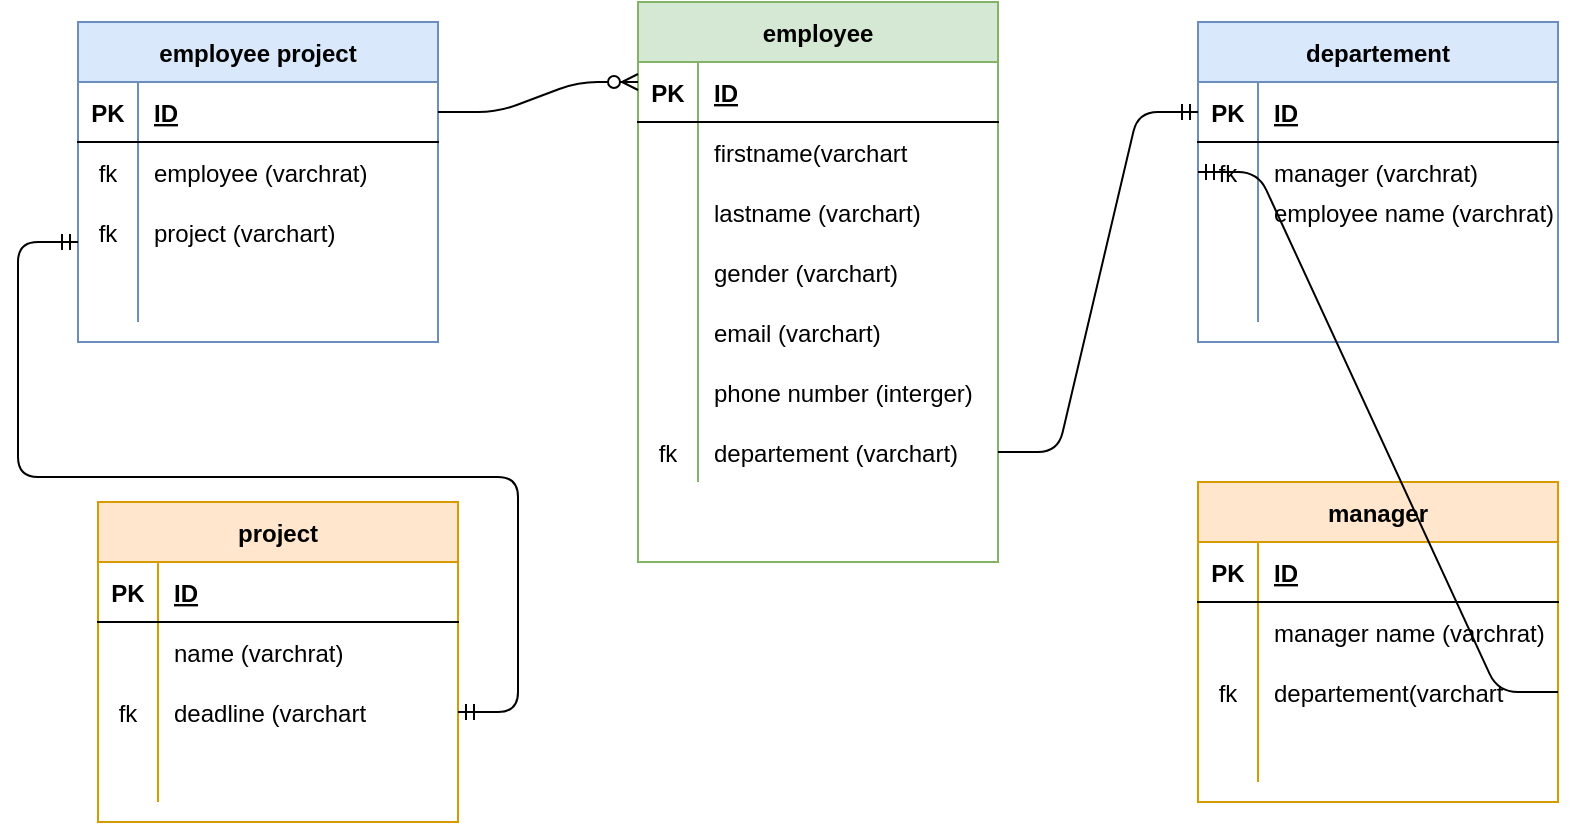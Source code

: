 <mxfile version="13.7.8" type="github">
  <diagram id="bXftTiWJgicMIcp8H-2O" name="Page-1">
    <mxGraphModel dx="1623" dy="494" grid="1" gridSize="10" guides="1" tooltips="1" connect="1" arrows="1" fold="1" page="1" pageScale="1" pageWidth="827" pageHeight="1169" math="0" shadow="0">
      <root>
        <mxCell id="0" />
        <mxCell id="1" parent="0" />
        <mxCell id="RnYIIJHX9u6YJFglTVOt-1" value="employee" style="shape=table;startSize=30;container=1;collapsible=1;childLayout=tableLayout;fixedRows=1;rowLines=0;fontStyle=1;align=center;resizeLast=1;fillColor=#d5e8d4;strokeColor=#82b366;" vertex="1" parent="1">
          <mxGeometry x="310" y="80" width="180" height="280" as="geometry" />
        </mxCell>
        <mxCell id="RnYIIJHX9u6YJFglTVOt-2" value="" style="shape=partialRectangle;collapsible=0;dropTarget=0;pointerEvents=0;fillColor=none;top=0;left=0;bottom=1;right=0;points=[[0,0.5],[1,0.5]];portConstraint=eastwest;" vertex="1" parent="RnYIIJHX9u6YJFglTVOt-1">
          <mxGeometry y="30" width="180" height="30" as="geometry" />
        </mxCell>
        <mxCell id="RnYIIJHX9u6YJFglTVOt-3" value="PK" style="shape=partialRectangle;connectable=0;fillColor=none;top=0;left=0;bottom=0;right=0;fontStyle=1;overflow=hidden;" vertex="1" parent="RnYIIJHX9u6YJFglTVOt-2">
          <mxGeometry width="30" height="30" as="geometry" />
        </mxCell>
        <mxCell id="RnYIIJHX9u6YJFglTVOt-4" value="ID" style="shape=partialRectangle;connectable=0;fillColor=none;top=0;left=0;bottom=0;right=0;align=left;spacingLeft=6;fontStyle=5;overflow=hidden;" vertex="1" parent="RnYIIJHX9u6YJFglTVOt-2">
          <mxGeometry x="30" width="150" height="30" as="geometry" />
        </mxCell>
        <mxCell id="RnYIIJHX9u6YJFglTVOt-5" value="" style="shape=partialRectangle;collapsible=0;dropTarget=0;pointerEvents=0;fillColor=none;top=0;left=0;bottom=0;right=0;points=[[0,0.5],[1,0.5]];portConstraint=eastwest;" vertex="1" parent="RnYIIJHX9u6YJFglTVOt-1">
          <mxGeometry y="60" width="180" height="30" as="geometry" />
        </mxCell>
        <mxCell id="RnYIIJHX9u6YJFglTVOt-6" value="" style="shape=partialRectangle;connectable=0;fillColor=none;top=0;left=0;bottom=0;right=0;editable=1;overflow=hidden;" vertex="1" parent="RnYIIJHX9u6YJFglTVOt-5">
          <mxGeometry width="30" height="30" as="geometry" />
        </mxCell>
        <mxCell id="RnYIIJHX9u6YJFglTVOt-7" value="firstname(varchart" style="shape=partialRectangle;connectable=0;fillColor=none;top=0;left=0;bottom=0;right=0;align=left;spacingLeft=6;overflow=hidden;" vertex="1" parent="RnYIIJHX9u6YJFglTVOt-5">
          <mxGeometry x="30" width="150" height="30" as="geometry" />
        </mxCell>
        <mxCell id="RnYIIJHX9u6YJFglTVOt-8" value="" style="shape=partialRectangle;collapsible=0;dropTarget=0;pointerEvents=0;fillColor=none;top=0;left=0;bottom=0;right=0;points=[[0,0.5],[1,0.5]];portConstraint=eastwest;" vertex="1" parent="RnYIIJHX9u6YJFglTVOt-1">
          <mxGeometry y="90" width="180" height="30" as="geometry" />
        </mxCell>
        <mxCell id="RnYIIJHX9u6YJFglTVOt-9" value="" style="shape=partialRectangle;connectable=0;fillColor=none;top=0;left=0;bottom=0;right=0;editable=1;overflow=hidden;" vertex="1" parent="RnYIIJHX9u6YJFglTVOt-8">
          <mxGeometry width="30" height="30" as="geometry" />
        </mxCell>
        <mxCell id="RnYIIJHX9u6YJFglTVOt-10" value="lastname (varchart)" style="shape=partialRectangle;connectable=0;fillColor=none;top=0;left=0;bottom=0;right=0;align=left;spacingLeft=6;overflow=hidden;" vertex="1" parent="RnYIIJHX9u6YJFglTVOt-8">
          <mxGeometry x="30" width="150" height="30" as="geometry" />
        </mxCell>
        <mxCell id="RnYIIJHX9u6YJFglTVOt-11" value="" style="shape=partialRectangle;collapsible=0;dropTarget=0;pointerEvents=0;fillColor=none;top=0;left=0;bottom=0;right=0;points=[[0,0.5],[1,0.5]];portConstraint=eastwest;" vertex="1" parent="RnYIIJHX9u6YJFglTVOt-1">
          <mxGeometry y="120" width="180" height="30" as="geometry" />
        </mxCell>
        <mxCell id="RnYIIJHX9u6YJFglTVOt-12" value="" style="shape=partialRectangle;connectable=0;fillColor=none;top=0;left=0;bottom=0;right=0;editable=1;overflow=hidden;" vertex="1" parent="RnYIIJHX9u6YJFglTVOt-11">
          <mxGeometry width="30" height="30" as="geometry" />
        </mxCell>
        <mxCell id="RnYIIJHX9u6YJFglTVOt-13" value="gender (varchart)" style="shape=partialRectangle;connectable=0;fillColor=none;top=0;left=0;bottom=0;right=0;align=left;spacingLeft=6;overflow=hidden;" vertex="1" parent="RnYIIJHX9u6YJFglTVOt-11">
          <mxGeometry x="30" width="150" height="30" as="geometry" />
        </mxCell>
        <mxCell id="RnYIIJHX9u6YJFglTVOt-27" value="" style="shape=partialRectangle;collapsible=0;dropTarget=0;pointerEvents=0;fillColor=none;top=0;left=0;bottom=0;right=0;points=[[0,0.5],[1,0.5]];portConstraint=eastwest;" vertex="1" parent="RnYIIJHX9u6YJFglTVOt-1">
          <mxGeometry y="150" width="180" height="30" as="geometry" />
        </mxCell>
        <mxCell id="RnYIIJHX9u6YJFglTVOt-28" value="" style="shape=partialRectangle;connectable=0;fillColor=none;top=0;left=0;bottom=0;right=0;editable=1;overflow=hidden;" vertex="1" parent="RnYIIJHX9u6YJFglTVOt-27">
          <mxGeometry width="30" height="30" as="geometry" />
        </mxCell>
        <mxCell id="RnYIIJHX9u6YJFglTVOt-29" value="email (varchart)" style="shape=partialRectangle;connectable=0;fillColor=none;top=0;left=0;bottom=0;right=0;align=left;spacingLeft=6;overflow=hidden;" vertex="1" parent="RnYIIJHX9u6YJFglTVOt-27">
          <mxGeometry x="30" width="150" height="30" as="geometry" />
        </mxCell>
        <mxCell id="RnYIIJHX9u6YJFglTVOt-30" value="" style="shape=partialRectangle;collapsible=0;dropTarget=0;pointerEvents=0;fillColor=none;top=0;left=0;bottom=0;right=0;points=[[0,0.5],[1,0.5]];portConstraint=eastwest;" vertex="1" parent="RnYIIJHX9u6YJFglTVOt-1">
          <mxGeometry y="180" width="180" height="30" as="geometry" />
        </mxCell>
        <mxCell id="RnYIIJHX9u6YJFglTVOt-31" value="" style="shape=partialRectangle;connectable=0;fillColor=none;top=0;left=0;bottom=0;right=0;editable=1;overflow=hidden;" vertex="1" parent="RnYIIJHX9u6YJFglTVOt-30">
          <mxGeometry width="30" height="30" as="geometry" />
        </mxCell>
        <mxCell id="RnYIIJHX9u6YJFglTVOt-32" value="phone number (interger)" style="shape=partialRectangle;connectable=0;fillColor=none;top=0;left=0;bottom=0;right=0;align=left;spacingLeft=6;overflow=hidden;" vertex="1" parent="RnYIIJHX9u6YJFglTVOt-30">
          <mxGeometry x="30" width="150" height="30" as="geometry" />
        </mxCell>
        <mxCell id="RnYIIJHX9u6YJFglTVOt-75" value="" style="shape=partialRectangle;collapsible=0;dropTarget=0;pointerEvents=0;fillColor=none;top=0;left=0;bottom=0;right=0;points=[[0,0.5],[1,0.5]];portConstraint=eastwest;" vertex="1" parent="RnYIIJHX9u6YJFglTVOt-1">
          <mxGeometry y="210" width="180" height="30" as="geometry" />
        </mxCell>
        <mxCell id="RnYIIJHX9u6YJFglTVOt-76" value="fk" style="shape=partialRectangle;connectable=0;fillColor=none;top=0;left=0;bottom=0;right=0;editable=1;overflow=hidden;" vertex="1" parent="RnYIIJHX9u6YJFglTVOt-75">
          <mxGeometry width="30" height="30" as="geometry" />
        </mxCell>
        <mxCell id="RnYIIJHX9u6YJFglTVOt-77" value="departement (varchart)" style="shape=partialRectangle;connectable=0;fillColor=none;top=0;left=0;bottom=0;right=0;align=left;spacingLeft=6;overflow=hidden;" vertex="1" parent="RnYIIJHX9u6YJFglTVOt-75">
          <mxGeometry x="30" width="150" height="30" as="geometry" />
        </mxCell>
        <mxCell id="RnYIIJHX9u6YJFglTVOt-14" value="departement" style="shape=table;startSize=30;container=1;collapsible=1;childLayout=tableLayout;fixedRows=1;rowLines=0;fontStyle=1;align=center;resizeLast=1;fillColor=#dae8fc;strokeColor=#6c8ebf;" vertex="1" parent="1">
          <mxGeometry x="590" y="90" width="180" height="160" as="geometry" />
        </mxCell>
        <mxCell id="RnYIIJHX9u6YJFglTVOt-15" value="" style="shape=partialRectangle;collapsible=0;dropTarget=0;pointerEvents=0;fillColor=none;top=0;left=0;bottom=1;right=0;points=[[0,0.5],[1,0.5]];portConstraint=eastwest;" vertex="1" parent="RnYIIJHX9u6YJFglTVOt-14">
          <mxGeometry y="30" width="180" height="30" as="geometry" />
        </mxCell>
        <mxCell id="RnYIIJHX9u6YJFglTVOt-16" value="PK" style="shape=partialRectangle;connectable=0;fillColor=none;top=0;left=0;bottom=0;right=0;fontStyle=1;overflow=hidden;" vertex="1" parent="RnYIIJHX9u6YJFglTVOt-15">
          <mxGeometry width="30" height="30" as="geometry" />
        </mxCell>
        <mxCell id="RnYIIJHX9u6YJFglTVOt-17" value="ID" style="shape=partialRectangle;connectable=0;fillColor=none;top=0;left=0;bottom=0;right=0;align=left;spacingLeft=6;fontStyle=5;overflow=hidden;" vertex="1" parent="RnYIIJHX9u6YJFglTVOt-15">
          <mxGeometry x="30" width="150" height="30" as="geometry" />
        </mxCell>
        <mxCell id="RnYIIJHX9u6YJFglTVOt-18" value="" style="shape=partialRectangle;collapsible=0;dropTarget=0;pointerEvents=0;fillColor=none;top=0;left=0;bottom=0;right=0;points=[[0,0.5],[1,0.5]];portConstraint=eastwest;" vertex="1" parent="RnYIIJHX9u6YJFglTVOt-14">
          <mxGeometry y="60" width="180" height="30" as="geometry" />
        </mxCell>
        <mxCell id="RnYIIJHX9u6YJFglTVOt-19" value="fk" style="shape=partialRectangle;connectable=0;fillColor=none;top=0;left=0;bottom=0;right=0;editable=1;overflow=hidden;" vertex="1" parent="RnYIIJHX9u6YJFglTVOt-18">
          <mxGeometry width="30" height="30" as="geometry" />
        </mxCell>
        <mxCell id="RnYIIJHX9u6YJFglTVOt-20" value="manager (varchrat)" style="shape=partialRectangle;connectable=0;fillColor=none;top=0;left=0;bottom=0;right=0;align=left;spacingLeft=6;overflow=hidden;" vertex="1" parent="RnYIIJHX9u6YJFglTVOt-18">
          <mxGeometry x="30" width="150" height="30" as="geometry" />
        </mxCell>
        <mxCell id="RnYIIJHX9u6YJFglTVOt-21" value="" style="shape=partialRectangle;collapsible=0;dropTarget=0;pointerEvents=0;fillColor=none;top=0;left=0;bottom=0;right=0;points=[[0,0.5],[1,0.5]];portConstraint=eastwest;" vertex="1" parent="RnYIIJHX9u6YJFglTVOt-14">
          <mxGeometry y="90" width="180" height="30" as="geometry" />
        </mxCell>
        <mxCell id="RnYIIJHX9u6YJFglTVOt-22" value="" style="shape=partialRectangle;connectable=0;fillColor=none;top=0;left=0;bottom=0;right=0;editable=1;overflow=hidden;" vertex="1" parent="RnYIIJHX9u6YJFglTVOt-21">
          <mxGeometry width="30" height="30" as="geometry" />
        </mxCell>
        <mxCell id="RnYIIJHX9u6YJFglTVOt-23" value="" style="shape=partialRectangle;connectable=0;fillColor=none;top=0;left=0;bottom=0;right=0;align=left;spacingLeft=6;overflow=hidden;" vertex="1" parent="RnYIIJHX9u6YJFglTVOt-21">
          <mxGeometry x="30" width="150" height="30" as="geometry" />
        </mxCell>
        <mxCell id="RnYIIJHX9u6YJFglTVOt-24" value="" style="shape=partialRectangle;collapsible=0;dropTarget=0;pointerEvents=0;fillColor=none;top=0;left=0;bottom=0;right=0;points=[[0,0.5],[1,0.5]];portConstraint=eastwest;" vertex="1" parent="RnYIIJHX9u6YJFglTVOt-14">
          <mxGeometry y="120" width="180" height="30" as="geometry" />
        </mxCell>
        <mxCell id="RnYIIJHX9u6YJFglTVOt-25" value="" style="shape=partialRectangle;connectable=0;fillColor=none;top=0;left=0;bottom=0;right=0;editable=1;overflow=hidden;" vertex="1" parent="RnYIIJHX9u6YJFglTVOt-24">
          <mxGeometry width="30" height="30" as="geometry" />
        </mxCell>
        <mxCell id="RnYIIJHX9u6YJFglTVOt-26" value="" style="shape=partialRectangle;connectable=0;fillColor=none;top=0;left=0;bottom=0;right=0;align=left;spacingLeft=6;overflow=hidden;" vertex="1" parent="RnYIIJHX9u6YJFglTVOt-24">
          <mxGeometry x="30" width="150" height="30" as="geometry" />
        </mxCell>
        <mxCell id="RnYIIJHX9u6YJFglTVOt-33" value="manager" style="shape=table;startSize=30;container=1;collapsible=1;childLayout=tableLayout;fixedRows=1;rowLines=0;fontStyle=1;align=center;resizeLast=1;fillColor=#ffe6cc;strokeColor=#d79b00;" vertex="1" parent="1">
          <mxGeometry x="590" y="320" width="180" height="160" as="geometry" />
        </mxCell>
        <mxCell id="RnYIIJHX9u6YJFglTVOt-34" value="" style="shape=partialRectangle;collapsible=0;dropTarget=0;pointerEvents=0;fillColor=none;top=0;left=0;bottom=1;right=0;points=[[0,0.5],[1,0.5]];portConstraint=eastwest;" vertex="1" parent="RnYIIJHX9u6YJFglTVOt-33">
          <mxGeometry y="30" width="180" height="30" as="geometry" />
        </mxCell>
        <mxCell id="RnYIIJHX9u6YJFglTVOt-35" value="PK" style="shape=partialRectangle;connectable=0;fillColor=none;top=0;left=0;bottom=0;right=0;fontStyle=1;overflow=hidden;" vertex="1" parent="RnYIIJHX9u6YJFglTVOt-34">
          <mxGeometry width="30" height="30" as="geometry" />
        </mxCell>
        <mxCell id="RnYIIJHX9u6YJFglTVOt-36" value="ID" style="shape=partialRectangle;connectable=0;fillColor=none;top=0;left=0;bottom=0;right=0;align=left;spacingLeft=6;fontStyle=5;overflow=hidden;" vertex="1" parent="RnYIIJHX9u6YJFglTVOt-34">
          <mxGeometry x="30" width="150" height="30" as="geometry" />
        </mxCell>
        <mxCell id="RnYIIJHX9u6YJFglTVOt-37" value="" style="shape=partialRectangle;collapsible=0;dropTarget=0;pointerEvents=0;fillColor=none;top=0;left=0;bottom=0;right=0;points=[[0,0.5],[1,0.5]];portConstraint=eastwest;" vertex="1" parent="RnYIIJHX9u6YJFglTVOt-33">
          <mxGeometry y="60" width="180" height="30" as="geometry" />
        </mxCell>
        <mxCell id="RnYIIJHX9u6YJFglTVOt-38" value="" style="shape=partialRectangle;connectable=0;fillColor=none;top=0;left=0;bottom=0;right=0;editable=1;overflow=hidden;" vertex="1" parent="RnYIIJHX9u6YJFglTVOt-37">
          <mxGeometry width="30" height="30" as="geometry" />
        </mxCell>
        <mxCell id="RnYIIJHX9u6YJFglTVOt-39" value="manager name (varchrat)" style="shape=partialRectangle;connectable=0;fillColor=none;top=0;left=0;bottom=0;right=0;align=left;spacingLeft=6;overflow=hidden;" vertex="1" parent="RnYIIJHX9u6YJFglTVOt-37">
          <mxGeometry x="30" width="150" height="30" as="geometry" />
        </mxCell>
        <mxCell id="RnYIIJHX9u6YJFglTVOt-40" value="" style="shape=partialRectangle;collapsible=0;dropTarget=0;pointerEvents=0;fillColor=none;top=0;left=0;bottom=0;right=0;points=[[0,0.5],[1,0.5]];portConstraint=eastwest;" vertex="1" parent="RnYIIJHX9u6YJFglTVOt-33">
          <mxGeometry y="90" width="180" height="30" as="geometry" />
        </mxCell>
        <mxCell id="RnYIIJHX9u6YJFglTVOt-41" value="fk" style="shape=partialRectangle;connectable=0;fillColor=none;top=0;left=0;bottom=0;right=0;editable=1;overflow=hidden;" vertex="1" parent="RnYIIJHX9u6YJFglTVOt-40">
          <mxGeometry width="30" height="30" as="geometry" />
        </mxCell>
        <mxCell id="RnYIIJHX9u6YJFglTVOt-42" value="departement(varchart" style="shape=partialRectangle;connectable=0;fillColor=none;top=0;left=0;bottom=0;right=0;align=left;spacingLeft=6;overflow=hidden;" vertex="1" parent="RnYIIJHX9u6YJFglTVOt-40">
          <mxGeometry x="30" width="150" height="30" as="geometry" />
        </mxCell>
        <mxCell id="RnYIIJHX9u6YJFglTVOt-43" value="" style="shape=partialRectangle;collapsible=0;dropTarget=0;pointerEvents=0;fillColor=none;top=0;left=0;bottom=0;right=0;points=[[0,0.5],[1,0.5]];portConstraint=eastwest;" vertex="1" parent="RnYIIJHX9u6YJFglTVOt-33">
          <mxGeometry y="120" width="180" height="30" as="geometry" />
        </mxCell>
        <mxCell id="RnYIIJHX9u6YJFglTVOt-44" value="" style="shape=partialRectangle;connectable=0;fillColor=none;top=0;left=0;bottom=0;right=0;editable=1;overflow=hidden;" vertex="1" parent="RnYIIJHX9u6YJFglTVOt-43">
          <mxGeometry width="30" height="30" as="geometry" />
        </mxCell>
        <mxCell id="RnYIIJHX9u6YJFglTVOt-45" value="" style="shape=partialRectangle;connectable=0;fillColor=none;top=0;left=0;bottom=0;right=0;align=left;spacingLeft=6;overflow=hidden;" vertex="1" parent="RnYIIJHX9u6YJFglTVOt-43">
          <mxGeometry x="30" width="150" height="30" as="geometry" />
        </mxCell>
        <mxCell id="RnYIIJHX9u6YJFglTVOt-46" value="employee project" style="shape=table;startSize=30;container=1;collapsible=1;childLayout=tableLayout;fixedRows=1;rowLines=0;fontStyle=1;align=center;resizeLast=1;fillColor=#dae8fc;strokeColor=#6c8ebf;" vertex="1" parent="1">
          <mxGeometry x="30" y="90" width="180" height="160" as="geometry" />
        </mxCell>
        <mxCell id="RnYIIJHX9u6YJFglTVOt-47" value="" style="shape=partialRectangle;collapsible=0;dropTarget=0;pointerEvents=0;fillColor=none;top=0;left=0;bottom=1;right=0;points=[[0,0.5],[1,0.5]];portConstraint=eastwest;" vertex="1" parent="RnYIIJHX9u6YJFglTVOt-46">
          <mxGeometry y="30" width="180" height="30" as="geometry" />
        </mxCell>
        <mxCell id="RnYIIJHX9u6YJFglTVOt-48" value="PK" style="shape=partialRectangle;connectable=0;fillColor=none;top=0;left=0;bottom=0;right=0;fontStyle=1;overflow=hidden;" vertex="1" parent="RnYIIJHX9u6YJFglTVOt-47">
          <mxGeometry width="30" height="30" as="geometry" />
        </mxCell>
        <mxCell id="RnYIIJHX9u6YJFglTVOt-49" value="ID" style="shape=partialRectangle;connectable=0;fillColor=none;top=0;left=0;bottom=0;right=0;align=left;spacingLeft=6;fontStyle=5;overflow=hidden;" vertex="1" parent="RnYIIJHX9u6YJFglTVOt-47">
          <mxGeometry x="30" width="150" height="30" as="geometry" />
        </mxCell>
        <mxCell id="RnYIIJHX9u6YJFglTVOt-50" value="" style="shape=partialRectangle;collapsible=0;dropTarget=0;pointerEvents=0;fillColor=none;top=0;left=0;bottom=0;right=0;points=[[0,0.5],[1,0.5]];portConstraint=eastwest;" vertex="1" parent="RnYIIJHX9u6YJFglTVOt-46">
          <mxGeometry y="60" width="180" height="30" as="geometry" />
        </mxCell>
        <mxCell id="RnYIIJHX9u6YJFglTVOt-51" value="fk" style="shape=partialRectangle;connectable=0;fillColor=none;top=0;left=0;bottom=0;right=0;editable=1;overflow=hidden;" vertex="1" parent="RnYIIJHX9u6YJFglTVOt-50">
          <mxGeometry width="30" height="30" as="geometry" />
        </mxCell>
        <mxCell id="RnYIIJHX9u6YJFglTVOt-52" value="employee (varchrat)" style="shape=partialRectangle;connectable=0;fillColor=none;top=0;left=0;bottom=0;right=0;align=left;spacingLeft=6;overflow=hidden;" vertex="1" parent="RnYIIJHX9u6YJFglTVOt-50">
          <mxGeometry x="30" width="150" height="30" as="geometry" />
        </mxCell>
        <mxCell id="RnYIIJHX9u6YJFglTVOt-53" value="" style="shape=partialRectangle;collapsible=0;dropTarget=0;pointerEvents=0;fillColor=none;top=0;left=0;bottom=0;right=0;points=[[0,0.5],[1,0.5]];portConstraint=eastwest;" vertex="1" parent="RnYIIJHX9u6YJFglTVOt-46">
          <mxGeometry y="90" width="180" height="30" as="geometry" />
        </mxCell>
        <mxCell id="RnYIIJHX9u6YJFglTVOt-54" value="fk" style="shape=partialRectangle;connectable=0;fillColor=none;top=0;left=0;bottom=0;right=0;editable=1;overflow=hidden;" vertex="1" parent="RnYIIJHX9u6YJFglTVOt-53">
          <mxGeometry width="30" height="30" as="geometry" />
        </mxCell>
        <mxCell id="RnYIIJHX9u6YJFglTVOt-55" value="project (varchart)" style="shape=partialRectangle;connectable=0;fillColor=none;top=0;left=0;bottom=0;right=0;align=left;spacingLeft=6;overflow=hidden;" vertex="1" parent="RnYIIJHX9u6YJFglTVOt-53">
          <mxGeometry x="30" width="150" height="30" as="geometry" />
        </mxCell>
        <mxCell id="RnYIIJHX9u6YJFglTVOt-56" value="" style="shape=partialRectangle;collapsible=0;dropTarget=0;pointerEvents=0;fillColor=none;top=0;left=0;bottom=0;right=0;points=[[0,0.5],[1,0.5]];portConstraint=eastwest;" vertex="1" parent="RnYIIJHX9u6YJFglTVOt-46">
          <mxGeometry y="120" width="180" height="30" as="geometry" />
        </mxCell>
        <mxCell id="RnYIIJHX9u6YJFglTVOt-57" value="" style="shape=partialRectangle;connectable=0;fillColor=none;top=0;left=0;bottom=0;right=0;editable=1;overflow=hidden;" vertex="1" parent="RnYIIJHX9u6YJFglTVOt-56">
          <mxGeometry width="30" height="30" as="geometry" />
        </mxCell>
        <mxCell id="RnYIIJHX9u6YJFglTVOt-58" value="" style="shape=partialRectangle;connectable=0;fillColor=none;top=0;left=0;bottom=0;right=0;align=left;spacingLeft=6;overflow=hidden;" vertex="1" parent="RnYIIJHX9u6YJFglTVOt-56">
          <mxGeometry x="30" width="150" height="30" as="geometry" />
        </mxCell>
        <mxCell id="RnYIIJHX9u6YJFglTVOt-59" value="project" style="shape=table;startSize=30;container=1;collapsible=1;childLayout=tableLayout;fixedRows=1;rowLines=0;fontStyle=1;align=center;resizeLast=1;fillColor=#ffe6cc;strokeColor=#d79b00;" vertex="1" parent="1">
          <mxGeometry x="40" y="330" width="180" height="160" as="geometry" />
        </mxCell>
        <mxCell id="RnYIIJHX9u6YJFglTVOt-60" value="" style="shape=partialRectangle;collapsible=0;dropTarget=0;pointerEvents=0;fillColor=none;top=0;left=0;bottom=1;right=0;points=[[0,0.5],[1,0.5]];portConstraint=eastwest;" vertex="1" parent="RnYIIJHX9u6YJFglTVOt-59">
          <mxGeometry y="30" width="180" height="30" as="geometry" />
        </mxCell>
        <mxCell id="RnYIIJHX9u6YJFglTVOt-61" value="PK" style="shape=partialRectangle;connectable=0;fillColor=none;top=0;left=0;bottom=0;right=0;fontStyle=1;overflow=hidden;" vertex="1" parent="RnYIIJHX9u6YJFglTVOt-60">
          <mxGeometry width="30" height="30" as="geometry" />
        </mxCell>
        <mxCell id="RnYIIJHX9u6YJFglTVOt-62" value="ID" style="shape=partialRectangle;connectable=0;fillColor=none;top=0;left=0;bottom=0;right=0;align=left;spacingLeft=6;fontStyle=5;overflow=hidden;" vertex="1" parent="RnYIIJHX9u6YJFglTVOt-60">
          <mxGeometry x="30" width="150" height="30" as="geometry" />
        </mxCell>
        <mxCell id="RnYIIJHX9u6YJFglTVOt-63" value="" style="shape=partialRectangle;collapsible=0;dropTarget=0;pointerEvents=0;fillColor=none;top=0;left=0;bottom=0;right=0;points=[[0,0.5],[1,0.5]];portConstraint=eastwest;" vertex="1" parent="RnYIIJHX9u6YJFglTVOt-59">
          <mxGeometry y="60" width="180" height="30" as="geometry" />
        </mxCell>
        <mxCell id="RnYIIJHX9u6YJFglTVOt-64" value="" style="shape=partialRectangle;connectable=0;fillColor=none;top=0;left=0;bottom=0;right=0;editable=1;overflow=hidden;" vertex="1" parent="RnYIIJHX9u6YJFglTVOt-63">
          <mxGeometry width="30" height="30" as="geometry" />
        </mxCell>
        <mxCell id="RnYIIJHX9u6YJFglTVOt-65" value="name (varchrat)" style="shape=partialRectangle;connectable=0;fillColor=none;top=0;left=0;bottom=0;right=0;align=left;spacingLeft=6;overflow=hidden;" vertex="1" parent="RnYIIJHX9u6YJFglTVOt-63">
          <mxGeometry x="30" width="150" height="30" as="geometry" />
        </mxCell>
        <mxCell id="RnYIIJHX9u6YJFglTVOt-66" value="" style="shape=partialRectangle;collapsible=0;dropTarget=0;pointerEvents=0;fillColor=none;top=0;left=0;bottom=0;right=0;points=[[0,0.5],[1,0.5]];portConstraint=eastwest;" vertex="1" parent="RnYIIJHX9u6YJFglTVOt-59">
          <mxGeometry y="90" width="180" height="30" as="geometry" />
        </mxCell>
        <mxCell id="RnYIIJHX9u6YJFglTVOt-67" value="fk" style="shape=partialRectangle;connectable=0;fillColor=none;top=0;left=0;bottom=0;right=0;editable=1;overflow=hidden;" vertex="1" parent="RnYIIJHX9u6YJFglTVOt-66">
          <mxGeometry width="30" height="30" as="geometry" />
        </mxCell>
        <mxCell id="RnYIIJHX9u6YJFglTVOt-68" value="deadline (varchart" style="shape=partialRectangle;connectable=0;fillColor=none;top=0;left=0;bottom=0;right=0;align=left;spacingLeft=6;overflow=hidden;" vertex="1" parent="RnYIIJHX9u6YJFglTVOt-66">
          <mxGeometry x="30" width="150" height="30" as="geometry" />
        </mxCell>
        <mxCell id="RnYIIJHX9u6YJFglTVOt-69" value="" style="shape=partialRectangle;collapsible=0;dropTarget=0;pointerEvents=0;fillColor=none;top=0;left=0;bottom=0;right=0;points=[[0,0.5],[1,0.5]];portConstraint=eastwest;" vertex="1" parent="RnYIIJHX9u6YJFglTVOt-59">
          <mxGeometry y="120" width="180" height="30" as="geometry" />
        </mxCell>
        <mxCell id="RnYIIJHX9u6YJFglTVOt-70" value="" style="shape=partialRectangle;connectable=0;fillColor=none;top=0;left=0;bottom=0;right=0;editable=1;overflow=hidden;" vertex="1" parent="RnYIIJHX9u6YJFglTVOt-69">
          <mxGeometry width="30" height="30" as="geometry" />
        </mxCell>
        <mxCell id="RnYIIJHX9u6YJFglTVOt-71" value="" style="shape=partialRectangle;connectable=0;fillColor=none;top=0;left=0;bottom=0;right=0;align=left;spacingLeft=6;overflow=hidden;" vertex="1" parent="RnYIIJHX9u6YJFglTVOt-69">
          <mxGeometry x="30" width="150" height="30" as="geometry" />
        </mxCell>
        <mxCell id="RnYIIJHX9u6YJFglTVOt-72" value="" style="edgeStyle=entityRelationEdgeStyle;fontSize=12;html=1;endArrow=ERzeroToMany;endFill=1;" edge="1" parent="1" source="RnYIIJHX9u6YJFglTVOt-47">
          <mxGeometry width="100" height="100" relative="1" as="geometry">
            <mxPoint x="210" y="220" as="sourcePoint" />
            <mxPoint x="310" y="120" as="targetPoint" />
          </mxGeometry>
        </mxCell>
        <mxCell id="RnYIIJHX9u6YJFglTVOt-74" value="employee name (varchrat)" style="shape=partialRectangle;connectable=0;fillColor=none;top=0;left=0;bottom=0;right=0;align=left;spacingLeft=6;overflow=hidden;" vertex="1" parent="1">
          <mxGeometry x="620" y="170" width="150" height="30" as="geometry" />
        </mxCell>
        <mxCell id="RnYIIJHX9u6YJFglTVOt-78" value="" style="edgeStyle=entityRelationEdgeStyle;fontSize=12;html=1;endArrow=ERmandOne;startArrow=ERmandOne;exitX=1;exitY=0.5;exitDx=0;exitDy=0;" edge="1" parent="1" source="RnYIIJHX9u6YJFglTVOt-66">
          <mxGeometry width="100" height="100" relative="1" as="geometry">
            <mxPoint y="270" as="sourcePoint" />
            <mxPoint x="30" y="200" as="targetPoint" />
          </mxGeometry>
        </mxCell>
        <mxCell id="RnYIIJHX9u6YJFglTVOt-80" value="" style="edgeStyle=entityRelationEdgeStyle;fontSize=12;html=1;endArrow=ERmandOne;" edge="1" parent="1" source="RnYIIJHX9u6YJFglTVOt-75">
          <mxGeometry width="100" height="100" relative="1" as="geometry">
            <mxPoint x="490" y="235" as="sourcePoint" />
            <mxPoint x="590" y="135" as="targetPoint" />
          </mxGeometry>
        </mxCell>
        <mxCell id="RnYIIJHX9u6YJFglTVOt-81" value="" style="edgeStyle=entityRelationEdgeStyle;fontSize=12;html=1;endArrow=ERmandOne;exitX=1;exitY=0.5;exitDx=0;exitDy=0;entryX=0;entryY=0.5;entryDx=0;entryDy=0;" edge="1" parent="1" source="RnYIIJHX9u6YJFglTVOt-40" target="RnYIIJHX9u6YJFglTVOt-18">
          <mxGeometry width="100" height="100" relative="1" as="geometry">
            <mxPoint x="640" y="350" as="sourcePoint" />
            <mxPoint x="580" y="170" as="targetPoint" />
          </mxGeometry>
        </mxCell>
      </root>
    </mxGraphModel>
  </diagram>
</mxfile>
